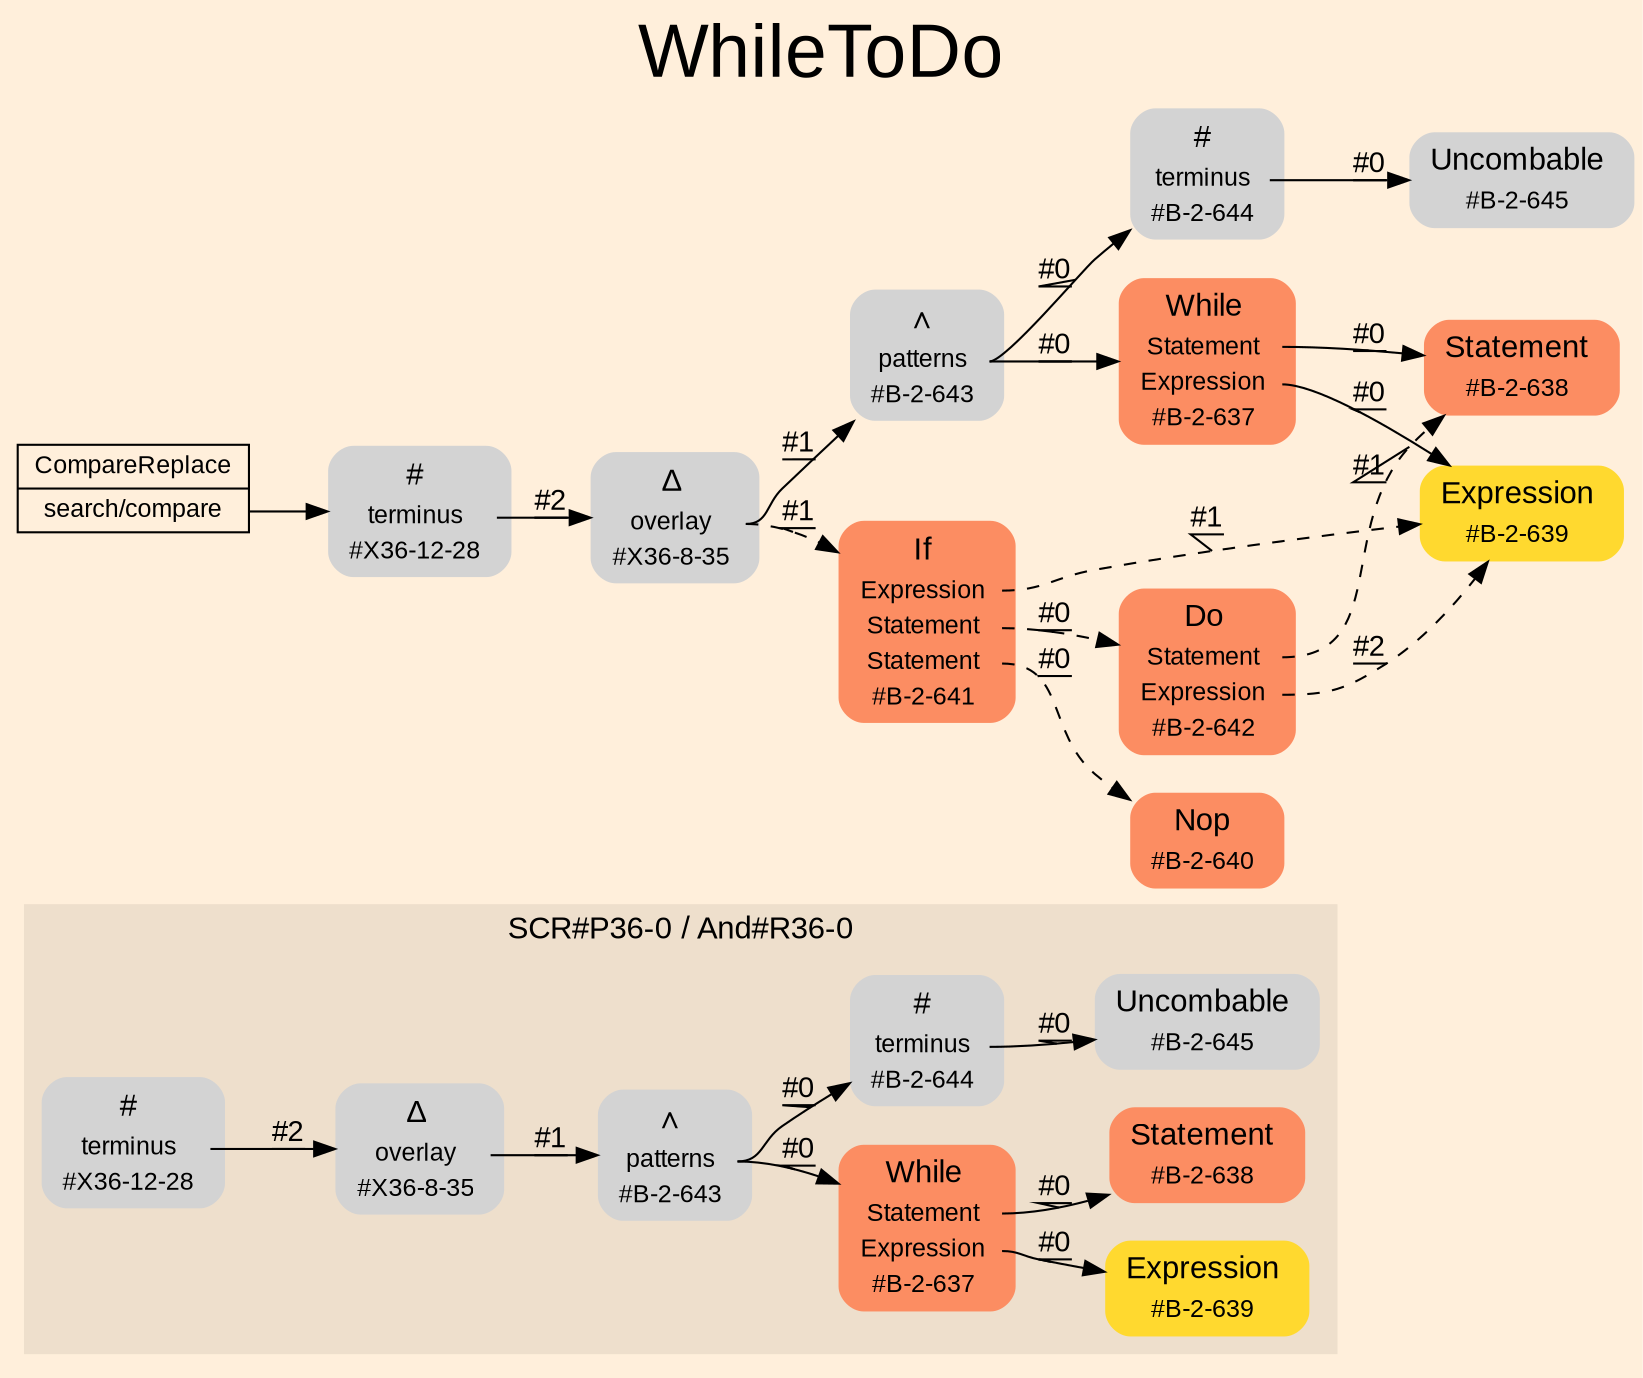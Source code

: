 digraph "WhileToDo" {
label = "WhileToDo"
labelloc = t
fontsize = "36"
graph [
    rankdir = "LR"
    ranksep = 0.3
    bgcolor = antiquewhite1
    color = black
    fontcolor = black
    fontname = "Arial"
];
node [
    fontname = "Arial"
];
edge [
    fontname = "Arial"
];

// -------------------- figure And#R36-0 --------------------
// -------- region And#R36-0 ----------
subgraph "clusterAnd#R36-0" {
    label = "SCR#P36-0 / And#R36-0"
    style = "filled"
    color = antiquewhite2
    fontsize = "15"
    "And#R36-0/#X36-12-28" [
        // -------- block And#R36-0/#X36-12-28 ----------
        shape = "plaintext"
        label = <<TABLE BORDER="0" CELLBORDER="0" CELLSPACING="0">
         <TR><TD><FONT POINT-SIZE="15.0">#</FONT></TD><TD></TD></TR>
         <TR><TD>terminus</TD><TD PORT="port0"></TD></TR>
         <TR><TD>#X36-12-28</TD><TD PORT="port1"></TD></TR>
        </TABLE>>
        style = "rounded,filled"
        fontsize = "12"
    ];
    
    "And#R36-0/#B-2-643" [
        // -------- block And#R36-0/#B-2-643 ----------
        shape = "plaintext"
        label = <<TABLE BORDER="0" CELLBORDER="0" CELLSPACING="0">
         <TR><TD><FONT POINT-SIZE="15.0">∧</FONT></TD><TD></TD></TR>
         <TR><TD>patterns</TD><TD PORT="port0"></TD></TR>
         <TR><TD>#B-2-643</TD><TD PORT="port1"></TD></TR>
        </TABLE>>
        style = "rounded,filled"
        fontsize = "12"
    ];
    
    "And#R36-0/#B-2-645" [
        // -------- block And#R36-0/#B-2-645 ----------
        shape = "plaintext"
        label = <<TABLE BORDER="0" CELLBORDER="0" CELLSPACING="0">
         <TR><TD><FONT POINT-SIZE="15.0">Uncombable</FONT></TD><TD></TD></TR>
         <TR><TD>#B-2-645</TD><TD PORT="port0"></TD></TR>
        </TABLE>>
        style = "rounded,filled"
        fontsize = "12"
    ];
    
    "And#R36-0/#B-2-637" [
        // -------- block And#R36-0/#B-2-637 ----------
        shape = "plaintext"
        fillcolor = "/set28/2"
        label = <<TABLE BORDER="0" CELLBORDER="0" CELLSPACING="0">
         <TR><TD><FONT POINT-SIZE="15.0">While</FONT></TD><TD></TD></TR>
         <TR><TD>Statement</TD><TD PORT="port0"></TD></TR>
         <TR><TD>Expression</TD><TD PORT="port1"></TD></TR>
         <TR><TD>#B-2-637</TD><TD PORT="port2"></TD></TR>
        </TABLE>>
        style = "rounded,filled"
        fontsize = "12"
    ];
    
    "And#R36-0/#B-2-638" [
        // -------- block And#R36-0/#B-2-638 ----------
        shape = "plaintext"
        fillcolor = "/set28/2"
        label = <<TABLE BORDER="0" CELLBORDER="0" CELLSPACING="0">
         <TR><TD><FONT POINT-SIZE="15.0">Statement</FONT></TD><TD></TD></TR>
         <TR><TD>#B-2-638</TD><TD PORT="port0"></TD></TR>
        </TABLE>>
        style = "rounded,filled"
        fontsize = "12"
    ];
    
    "And#R36-0/#B-2-639" [
        // -------- block And#R36-0/#B-2-639 ----------
        shape = "plaintext"
        fillcolor = "/set28/6"
        label = <<TABLE BORDER="0" CELLBORDER="0" CELLSPACING="0">
         <TR><TD><FONT POINT-SIZE="15.0">Expression</FONT></TD><TD></TD></TR>
         <TR><TD>#B-2-639</TD><TD PORT="port0"></TD></TR>
        </TABLE>>
        style = "rounded,filled"
        fontsize = "12"
    ];
    
    "And#R36-0/#X36-8-35" [
        // -------- block And#R36-0/#X36-8-35 ----------
        shape = "plaintext"
        label = <<TABLE BORDER="0" CELLBORDER="0" CELLSPACING="0">
         <TR><TD><FONT POINT-SIZE="15.0">Δ</FONT></TD><TD></TD></TR>
         <TR><TD>overlay</TD><TD PORT="port0"></TD></TR>
         <TR><TD>#X36-8-35</TD><TD PORT="port1"></TD></TR>
        </TABLE>>
        style = "rounded,filled"
        fontsize = "12"
    ];
    
    "And#R36-0/#B-2-644" [
        // -------- block And#R36-0/#B-2-644 ----------
        shape = "plaintext"
        label = <<TABLE BORDER="0" CELLBORDER="0" CELLSPACING="0">
         <TR><TD><FONT POINT-SIZE="15.0">#</FONT></TD><TD></TD></TR>
         <TR><TD>terminus</TD><TD PORT="port0"></TD></TR>
         <TR><TD>#B-2-644</TD><TD PORT="port1"></TD></TR>
        </TABLE>>
        style = "rounded,filled"
        fontsize = "12"
    ];
    
}

"And#R36-0/#X36-12-28":port0 -> "And#R36-0/#X36-8-35" [
    label = "#2"
    decorate = true
    color = black
    fontcolor = black
];

"And#R36-0/#B-2-643":port0 -> "And#R36-0/#B-2-637" [
    label = "#0"
    decorate = true
    color = black
    fontcolor = black
];

"And#R36-0/#B-2-643":port0 -> "And#R36-0/#B-2-644" [
    label = "#0"
    decorate = true
    color = black
    fontcolor = black
];

"And#R36-0/#B-2-637":port0 -> "And#R36-0/#B-2-638" [
    label = "#0"
    decorate = true
    color = black
    fontcolor = black
];

"And#R36-0/#B-2-637":port1 -> "And#R36-0/#B-2-639" [
    label = "#0"
    decorate = true
    color = black
    fontcolor = black
];

"And#R36-0/#X36-8-35":port0 -> "And#R36-0/#B-2-643" [
    label = "#1"
    decorate = true
    color = black
    fontcolor = black
];

"And#R36-0/#B-2-644":port0 -> "And#R36-0/#B-2-645" [
    label = "#0"
    decorate = true
    color = black
    fontcolor = black
];


// -------------------- transformation figure --------------------
"CR#X36-10-36" [
    // -------- block CR#X36-10-36 ----------
    shape = "record"
    fillcolor = antiquewhite1
    label = "<fixed> CompareReplace | <port0> search/compare"
    style = "filled"
    fontsize = "12"
    color = black
    fontcolor = black
];

"#X36-12-28" [
    // -------- block #X36-12-28 ----------
    shape = "plaintext"
    label = <<TABLE BORDER="0" CELLBORDER="0" CELLSPACING="0">
     <TR><TD><FONT POINT-SIZE="15.0">#</FONT></TD><TD></TD></TR>
     <TR><TD>terminus</TD><TD PORT="port0"></TD></TR>
     <TR><TD>#X36-12-28</TD><TD PORT="port1"></TD></TR>
    </TABLE>>
    style = "rounded,filled"
    fontsize = "12"
];

"#X36-8-35" [
    // -------- block #X36-8-35 ----------
    shape = "plaintext"
    label = <<TABLE BORDER="0" CELLBORDER="0" CELLSPACING="0">
     <TR><TD><FONT POINT-SIZE="15.0">Δ</FONT></TD><TD></TD></TR>
     <TR><TD>overlay</TD><TD PORT="port0"></TD></TR>
     <TR><TD>#X36-8-35</TD><TD PORT="port1"></TD></TR>
    </TABLE>>
    style = "rounded,filled"
    fontsize = "12"
];

"#B-2-643" [
    // -------- block #B-2-643 ----------
    shape = "plaintext"
    label = <<TABLE BORDER="0" CELLBORDER="0" CELLSPACING="0">
     <TR><TD><FONT POINT-SIZE="15.0">∧</FONT></TD><TD></TD></TR>
     <TR><TD>patterns</TD><TD PORT="port0"></TD></TR>
     <TR><TD>#B-2-643</TD><TD PORT="port1"></TD></TR>
    </TABLE>>
    style = "rounded,filled"
    fontsize = "12"
];

"#B-2-637" [
    // -------- block #B-2-637 ----------
    shape = "plaintext"
    fillcolor = "/set28/2"
    label = <<TABLE BORDER="0" CELLBORDER="0" CELLSPACING="0">
     <TR><TD><FONT POINT-SIZE="15.0">While</FONT></TD><TD></TD></TR>
     <TR><TD>Statement</TD><TD PORT="port0"></TD></TR>
     <TR><TD>Expression</TD><TD PORT="port1"></TD></TR>
     <TR><TD>#B-2-637</TD><TD PORT="port2"></TD></TR>
    </TABLE>>
    style = "rounded,filled"
    fontsize = "12"
];

"#B-2-638" [
    // -------- block #B-2-638 ----------
    shape = "plaintext"
    fillcolor = "/set28/2"
    label = <<TABLE BORDER="0" CELLBORDER="0" CELLSPACING="0">
     <TR><TD><FONT POINT-SIZE="15.0">Statement</FONT></TD><TD></TD></TR>
     <TR><TD>#B-2-638</TD><TD PORT="port0"></TD></TR>
    </TABLE>>
    style = "rounded,filled"
    fontsize = "12"
];

"#B-2-639" [
    // -------- block #B-2-639 ----------
    shape = "plaintext"
    fillcolor = "/set28/6"
    label = <<TABLE BORDER="0" CELLBORDER="0" CELLSPACING="0">
     <TR><TD><FONT POINT-SIZE="15.0">Expression</FONT></TD><TD></TD></TR>
     <TR><TD>#B-2-639</TD><TD PORT="port0"></TD></TR>
    </TABLE>>
    style = "rounded,filled"
    fontsize = "12"
];

"#B-2-644" [
    // -------- block #B-2-644 ----------
    shape = "plaintext"
    label = <<TABLE BORDER="0" CELLBORDER="0" CELLSPACING="0">
     <TR><TD><FONT POINT-SIZE="15.0">#</FONT></TD><TD></TD></TR>
     <TR><TD>terminus</TD><TD PORT="port0"></TD></TR>
     <TR><TD>#B-2-644</TD><TD PORT="port1"></TD></TR>
    </TABLE>>
    style = "rounded,filled"
    fontsize = "12"
];

"#B-2-645" [
    // -------- block #B-2-645 ----------
    shape = "plaintext"
    label = <<TABLE BORDER="0" CELLBORDER="0" CELLSPACING="0">
     <TR><TD><FONT POINT-SIZE="15.0">Uncombable</FONT></TD><TD></TD></TR>
     <TR><TD>#B-2-645</TD><TD PORT="port0"></TD></TR>
    </TABLE>>
    style = "rounded,filled"
    fontsize = "12"
];

"#B-2-641" [
    // -------- block #B-2-641 ----------
    shape = "plaintext"
    fillcolor = "/set28/2"
    label = <<TABLE BORDER="0" CELLBORDER="0" CELLSPACING="0">
     <TR><TD><FONT POINT-SIZE="15.0">If</FONT></TD><TD></TD></TR>
     <TR><TD>Expression</TD><TD PORT="port0"></TD></TR>
     <TR><TD>Statement</TD><TD PORT="port1"></TD></TR>
     <TR><TD>Statement</TD><TD PORT="port2"></TD></TR>
     <TR><TD>#B-2-641</TD><TD PORT="port3"></TD></TR>
    </TABLE>>
    style = "rounded,filled"
    fontsize = "12"
];

"#B-2-642" [
    // -------- block #B-2-642 ----------
    shape = "plaintext"
    fillcolor = "/set28/2"
    label = <<TABLE BORDER="0" CELLBORDER="0" CELLSPACING="0">
     <TR><TD><FONT POINT-SIZE="15.0">Do</FONT></TD><TD></TD></TR>
     <TR><TD>Statement</TD><TD PORT="port0"></TD></TR>
     <TR><TD>Expression</TD><TD PORT="port1"></TD></TR>
     <TR><TD>#B-2-642</TD><TD PORT="port2"></TD></TR>
    </TABLE>>
    style = "rounded,filled"
    fontsize = "12"
];

"#B-2-640" [
    // -------- block #B-2-640 ----------
    shape = "plaintext"
    fillcolor = "/set28/2"
    label = <<TABLE BORDER="0" CELLBORDER="0" CELLSPACING="0">
     <TR><TD><FONT POINT-SIZE="15.0">Nop</FONT></TD><TD></TD></TR>
     <TR><TD>#B-2-640</TD><TD PORT="port0"></TD></TR>
    </TABLE>>
    style = "rounded,filled"
    fontsize = "12"
];

"CR#X36-10-36":port0 -> "#X36-12-28" [
    label = ""
    decorate = true
    color = black
    fontcolor = black
];

"#X36-12-28":port0 -> "#X36-8-35" [
    label = "#2"
    decorate = true
    color = black
    fontcolor = black
];

"#X36-8-35":port0 -> "#B-2-643" [
    label = "#1"
    decorate = true
    color = black
    fontcolor = black
];

"#X36-8-35":port0 -> "#B-2-641" [
    style="dashed"
    label = "#1"
    decorate = true
    color = black
    fontcolor = black
];

"#B-2-643":port0 -> "#B-2-637" [
    label = "#0"
    decorate = true
    color = black
    fontcolor = black
];

"#B-2-643":port0 -> "#B-2-644" [
    label = "#0"
    decorate = true
    color = black
    fontcolor = black
];

"#B-2-637":port0 -> "#B-2-638" [
    label = "#0"
    decorate = true
    color = black
    fontcolor = black
];

"#B-2-637":port1 -> "#B-2-639" [
    label = "#0"
    decorate = true
    color = black
    fontcolor = black
];

"#B-2-644":port0 -> "#B-2-645" [
    label = "#0"
    decorate = true
    color = black
    fontcolor = black
];

"#B-2-641":port0 -> "#B-2-639" [
    style="dashed"
    label = "#1"
    decorate = true
    color = black
    fontcolor = black
];

"#B-2-641":port1 -> "#B-2-642" [
    style="dashed"
    label = "#0"
    decorate = true
    color = black
    fontcolor = black
];

"#B-2-641":port2 -> "#B-2-640" [
    style="dashed"
    label = "#0"
    decorate = true
    color = black
    fontcolor = black
];

"#B-2-642":port0 -> "#B-2-638" [
    style="dashed"
    label = "#1"
    decorate = true
    color = black
    fontcolor = black
];

"#B-2-642":port1 -> "#B-2-639" [
    style="dashed"
    label = "#2"
    decorate = true
    color = black
    fontcolor = black
];


}
